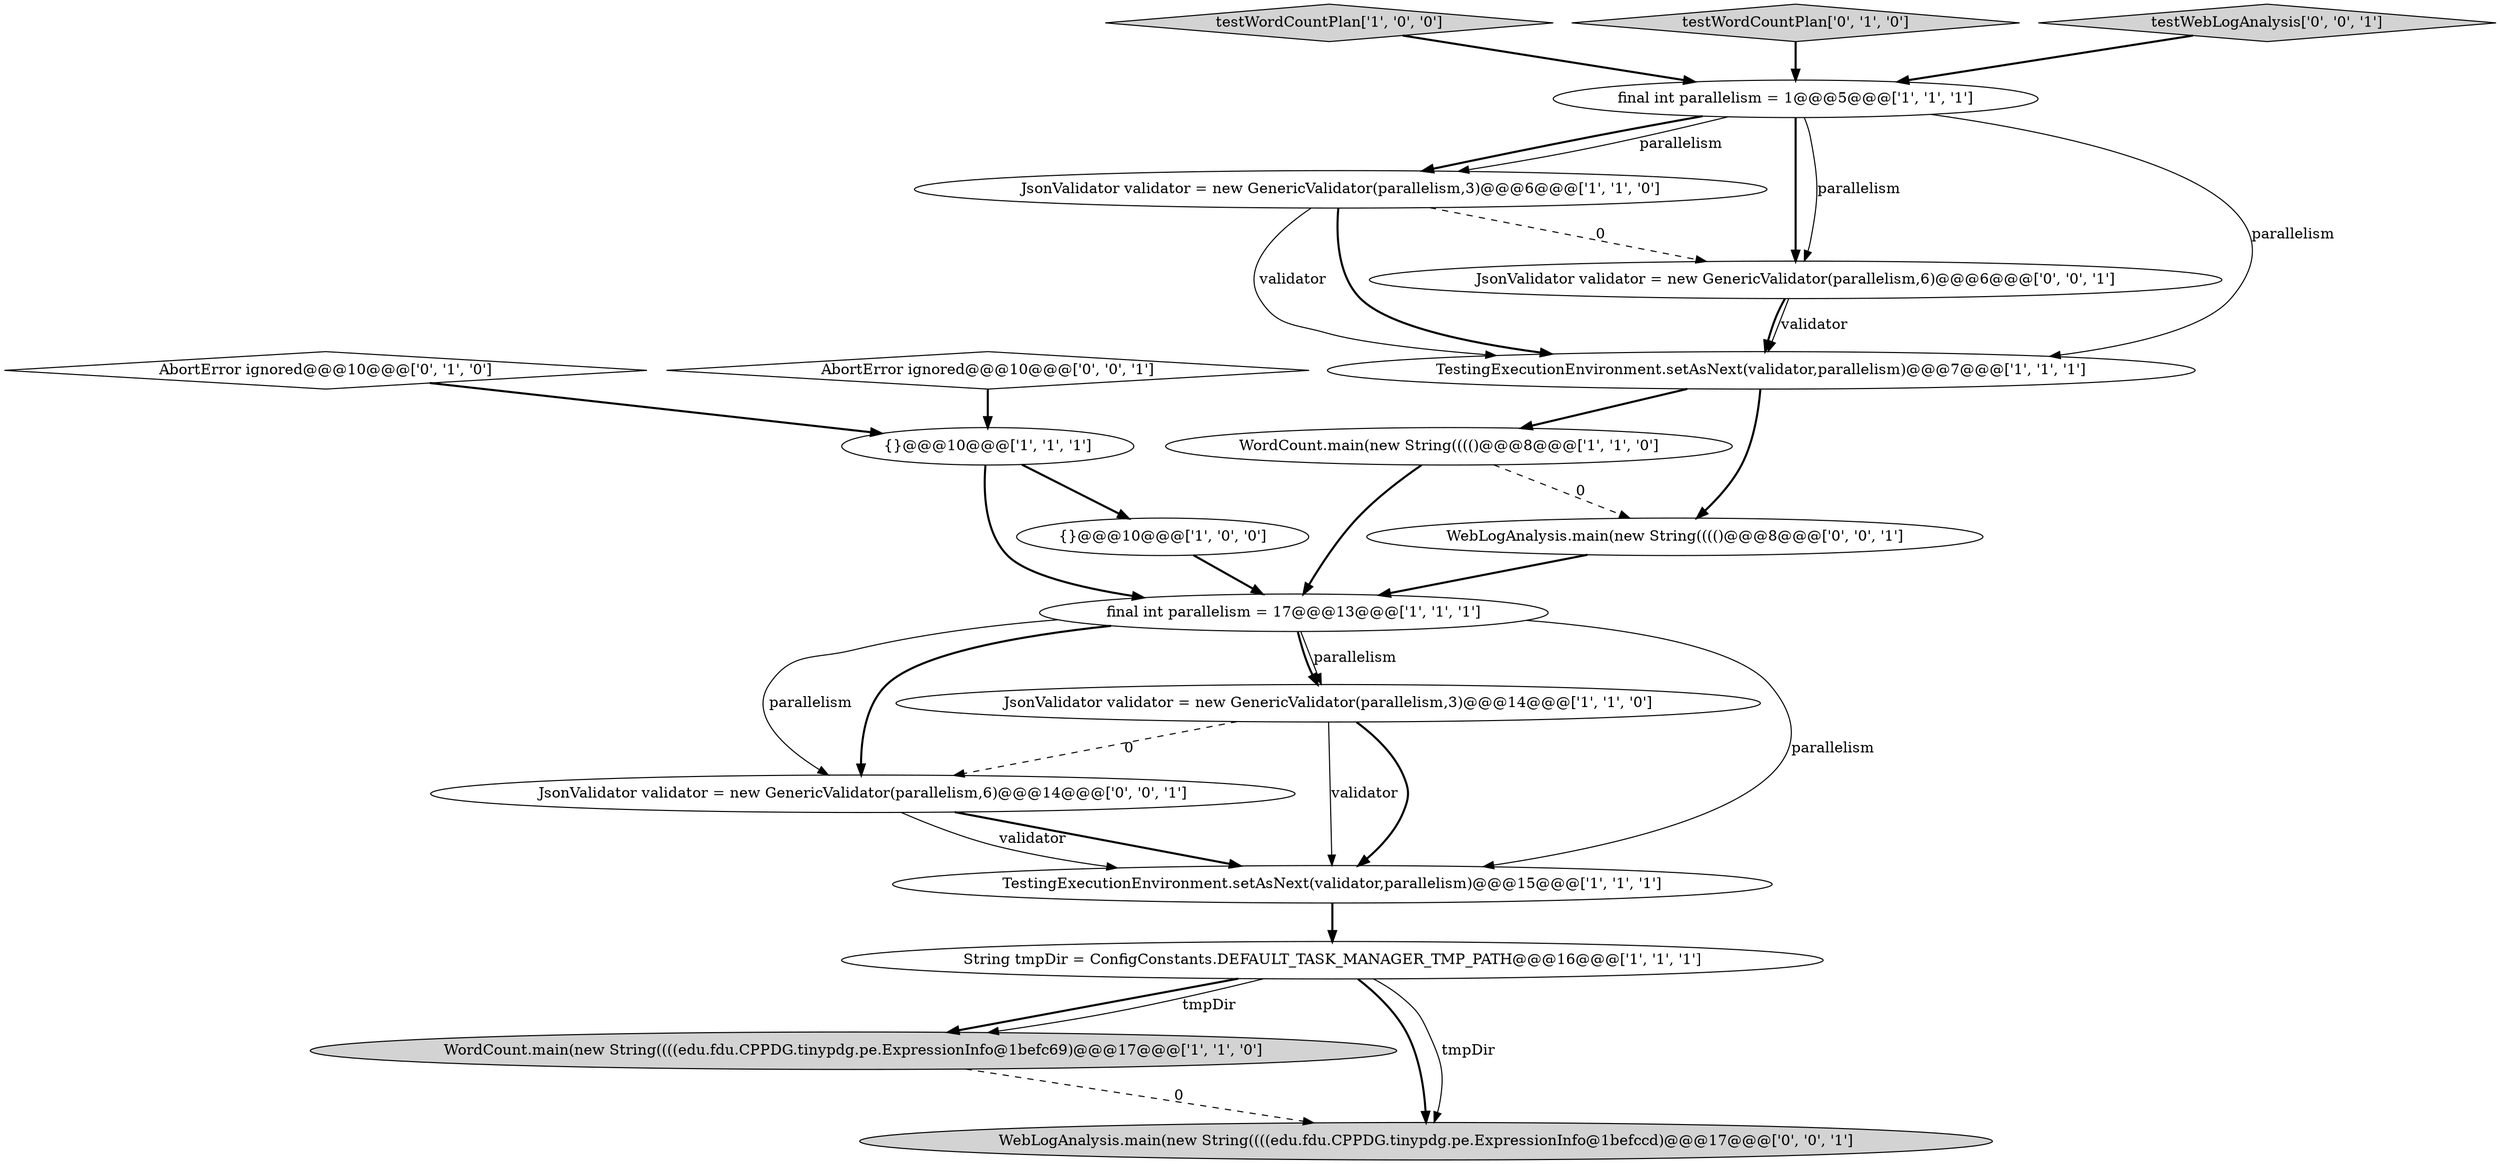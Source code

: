 digraph {
12 [style = filled, label = "AbortError ignored@@@10@@@['0', '1', '0']", fillcolor = white, shape = diamond image = "AAA0AAABBB2BBB"];
16 [style = filled, label = "JsonValidator validator = new GenericValidator(parallelism,6)@@@14@@@['0', '0', '1']", fillcolor = white, shape = ellipse image = "AAA0AAABBB3BBB"];
5 [style = filled, label = "{}@@@10@@@['1', '1', '1']", fillcolor = white, shape = ellipse image = "AAA0AAABBB1BBB"];
3 [style = filled, label = "WordCount.main(new String((((edu.fdu.CPPDG.tinypdg.pe.ExpressionInfo@1befc69)@@@17@@@['1', '1', '0']", fillcolor = lightgray, shape = ellipse image = "AAA0AAABBB1BBB"];
9 [style = filled, label = "JsonValidator validator = new GenericValidator(parallelism,3)@@@6@@@['1', '1', '0']", fillcolor = white, shape = ellipse image = "AAA0AAABBB1BBB"];
15 [style = filled, label = "WebLogAnalysis.main(new String((((edu.fdu.CPPDG.tinypdg.pe.ExpressionInfo@1befccd)@@@17@@@['0', '0', '1']", fillcolor = lightgray, shape = ellipse image = "AAA0AAABBB3BBB"];
0 [style = filled, label = "TestingExecutionEnvironment.setAsNext(validator,parallelism)@@@7@@@['1', '1', '1']", fillcolor = white, shape = ellipse image = "AAA0AAABBB1BBB"];
1 [style = filled, label = "testWordCountPlan['1', '0', '0']", fillcolor = lightgray, shape = diamond image = "AAA0AAABBB1BBB"];
7 [style = filled, label = "WordCount.main(new String(((()@@@8@@@['1', '1', '0']", fillcolor = white, shape = ellipse image = "AAA0AAABBB1BBB"];
13 [style = filled, label = "testWordCountPlan['0', '1', '0']", fillcolor = lightgray, shape = diamond image = "AAA0AAABBB2BBB"];
18 [style = filled, label = "WebLogAnalysis.main(new String(((()@@@8@@@['0', '0', '1']", fillcolor = white, shape = ellipse image = "AAA0AAABBB3BBB"];
4 [style = filled, label = "{}@@@10@@@['1', '0', '0']", fillcolor = white, shape = ellipse image = "AAA0AAABBB1BBB"];
11 [style = filled, label = "String tmpDir = ConfigConstants.DEFAULT_TASK_MANAGER_TMP_PATH@@@16@@@['1', '1', '1']", fillcolor = white, shape = ellipse image = "AAA0AAABBB1BBB"];
14 [style = filled, label = "testWebLogAnalysis['0', '0', '1']", fillcolor = lightgray, shape = diamond image = "AAA0AAABBB3BBB"];
19 [style = filled, label = "AbortError ignored@@@10@@@['0', '0', '1']", fillcolor = white, shape = diamond image = "AAA0AAABBB3BBB"];
6 [style = filled, label = "TestingExecutionEnvironment.setAsNext(validator,parallelism)@@@15@@@['1', '1', '1']", fillcolor = white, shape = ellipse image = "AAA0AAABBB1BBB"];
2 [style = filled, label = "final int parallelism = 17@@@13@@@['1', '1', '1']", fillcolor = white, shape = ellipse image = "AAA0AAABBB1BBB"];
8 [style = filled, label = "JsonValidator validator = new GenericValidator(parallelism,3)@@@14@@@['1', '1', '0']", fillcolor = white, shape = ellipse image = "AAA0AAABBB1BBB"];
17 [style = filled, label = "JsonValidator validator = new GenericValidator(parallelism,6)@@@6@@@['0', '0', '1']", fillcolor = white, shape = ellipse image = "AAA0AAABBB3BBB"];
10 [style = filled, label = "final int parallelism = 1@@@5@@@['1', '1', '1']", fillcolor = white, shape = ellipse image = "AAA0AAABBB1BBB"];
2->6 [style = solid, label="parallelism"];
9->0 [style = solid, label="validator"];
5->2 [style = bold, label=""];
11->3 [style = bold, label=""];
8->16 [style = dashed, label="0"];
2->16 [style = solid, label="parallelism"];
1->10 [style = bold, label=""];
18->2 [style = bold, label=""];
10->17 [style = bold, label=""];
19->5 [style = bold, label=""];
0->7 [style = bold, label=""];
10->9 [style = bold, label=""];
6->11 [style = bold, label=""];
9->17 [style = dashed, label="0"];
9->0 [style = bold, label=""];
8->6 [style = bold, label=""];
11->15 [style = bold, label=""];
10->17 [style = solid, label="parallelism"];
17->0 [style = solid, label="validator"];
5->4 [style = bold, label=""];
2->8 [style = bold, label=""];
4->2 [style = bold, label=""];
11->3 [style = solid, label="tmpDir"];
12->5 [style = bold, label=""];
11->15 [style = solid, label="tmpDir"];
10->0 [style = solid, label="parallelism"];
16->6 [style = bold, label=""];
3->15 [style = dashed, label="0"];
2->8 [style = solid, label="parallelism"];
2->16 [style = bold, label=""];
16->6 [style = solid, label="validator"];
13->10 [style = bold, label=""];
14->10 [style = bold, label=""];
10->9 [style = solid, label="parallelism"];
0->18 [style = bold, label=""];
17->0 [style = bold, label=""];
7->18 [style = dashed, label="0"];
8->6 [style = solid, label="validator"];
7->2 [style = bold, label=""];
}
